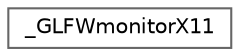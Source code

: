 digraph "类继承关系图"
{
 // LATEX_PDF_SIZE
  bgcolor="transparent";
  edge [fontname=Helvetica,fontsize=10,labelfontname=Helvetica,labelfontsize=10];
  node [fontname=Helvetica,fontsize=10,shape=box,height=0.2,width=0.4];
  rankdir="LR";
  Node0 [id="Node000000",label="_GLFWmonitorX11",height=0.2,width=0.4,color="grey40", fillcolor="white", style="filled",URL="$struct___g_l_f_wmonitor_x11.html",tooltip=" "];
}
